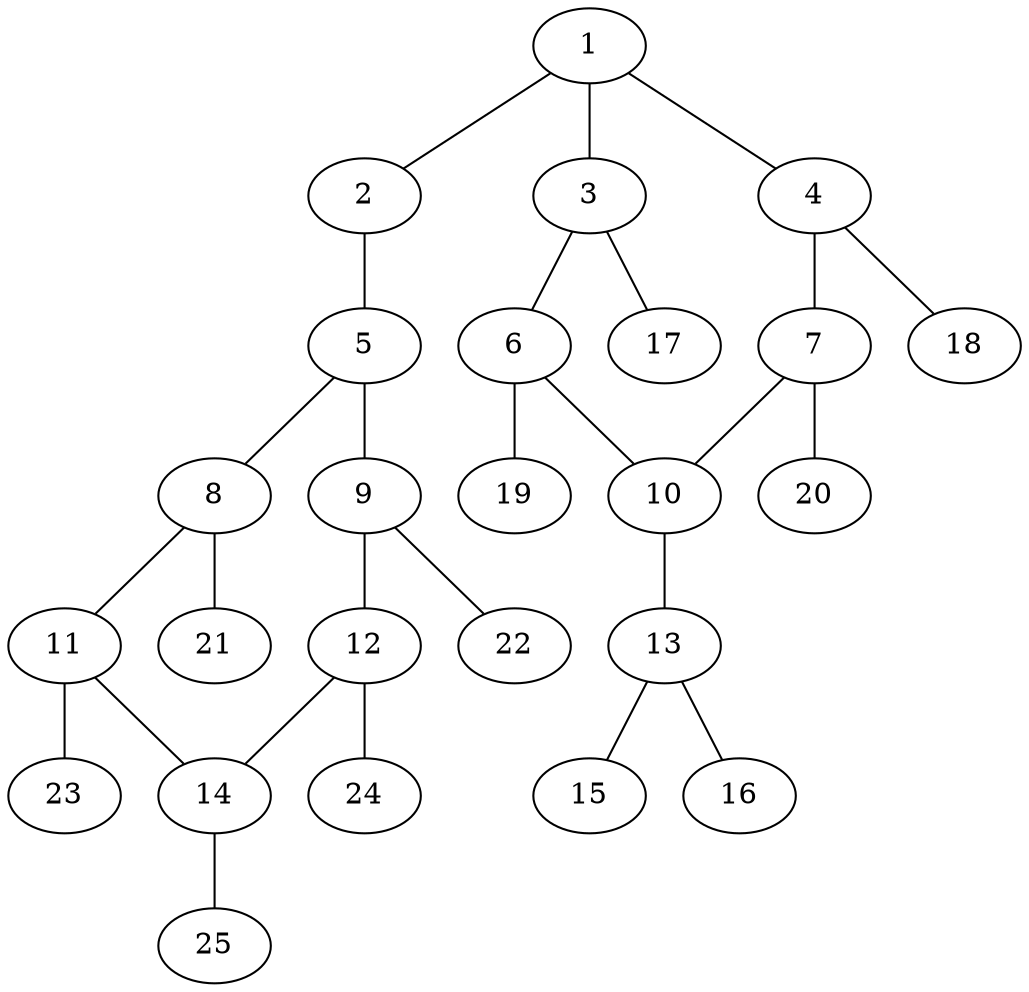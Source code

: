 graph molecule_2371 {
	1	 [chem=C];
	2	 [chem=S];
	1 -- 2	 [valence=1];
	3	 [chem=C];
	1 -- 3	 [valence=1];
	4	 [chem=C];
	1 -- 4	 [valence=2];
	5	 [chem=C];
	2 -- 5	 [valence=1];
	6	 [chem=C];
	3 -- 6	 [valence=2];
	17	 [chem=H];
	3 -- 17	 [valence=1];
	7	 [chem=C];
	4 -- 7	 [valence=1];
	18	 [chem=H];
	4 -- 18	 [valence=1];
	8	 [chem=C];
	5 -- 8	 [valence=2];
	9	 [chem=C];
	5 -- 9	 [valence=1];
	10	 [chem=C];
	6 -- 10	 [valence=1];
	19	 [chem=H];
	6 -- 19	 [valence=1];
	7 -- 10	 [valence=2];
	20	 [chem=H];
	7 -- 20	 [valence=1];
	11	 [chem=C];
	8 -- 11	 [valence=1];
	21	 [chem=H];
	8 -- 21	 [valence=1];
	12	 [chem=C];
	9 -- 12	 [valence=2];
	22	 [chem=H];
	9 -- 22	 [valence=1];
	13	 [chem=N];
	10 -- 13	 [valence=1];
	14	 [chem=C];
	11 -- 14	 [valence=2];
	23	 [chem=H];
	11 -- 23	 [valence=1];
	12 -- 14	 [valence=1];
	24	 [chem=H];
	12 -- 24	 [valence=1];
	15	 [chem=O];
	13 -- 15	 [valence=2];
	16	 [chem=O];
	13 -- 16	 [valence=1];
	25	 [chem=H];
	14 -- 25	 [valence=1];
}
